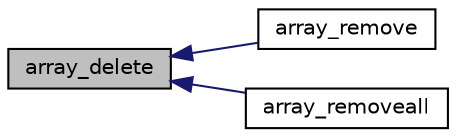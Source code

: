 digraph "array_delete"
{
 // INTERACTIVE_SVG=YES
  edge [fontname="Helvetica",fontsize="10",labelfontname="Helvetica",labelfontsize="10"];
  node [fontname="Helvetica",fontsize="10",shape=record];
  rankdir="LR";
  Node1 [label="array_delete",height=0.2,width=0.4,color="black", fillcolor="grey75", style="filled", fontcolor="black"];
  Node1 -> Node2 [dir="back",color="midnightblue",fontsize="10",style="solid",fontname="Helvetica"];
  Node2 [label="array_remove",height=0.2,width=0.4,color="black", fillcolor="white", style="filled",URL="$array_8h.html#a0a5c202f63ef7ed9d413400910a6dfd4"];
  Node1 -> Node3 [dir="back",color="midnightblue",fontsize="10",style="solid",fontname="Helvetica"];
  Node3 [label="array_removeall",height=0.2,width=0.4,color="black", fillcolor="white", style="filled",URL="$array_8h.html#a0b9871719c1f207dfb52f0a3c050cdc6"];
}

